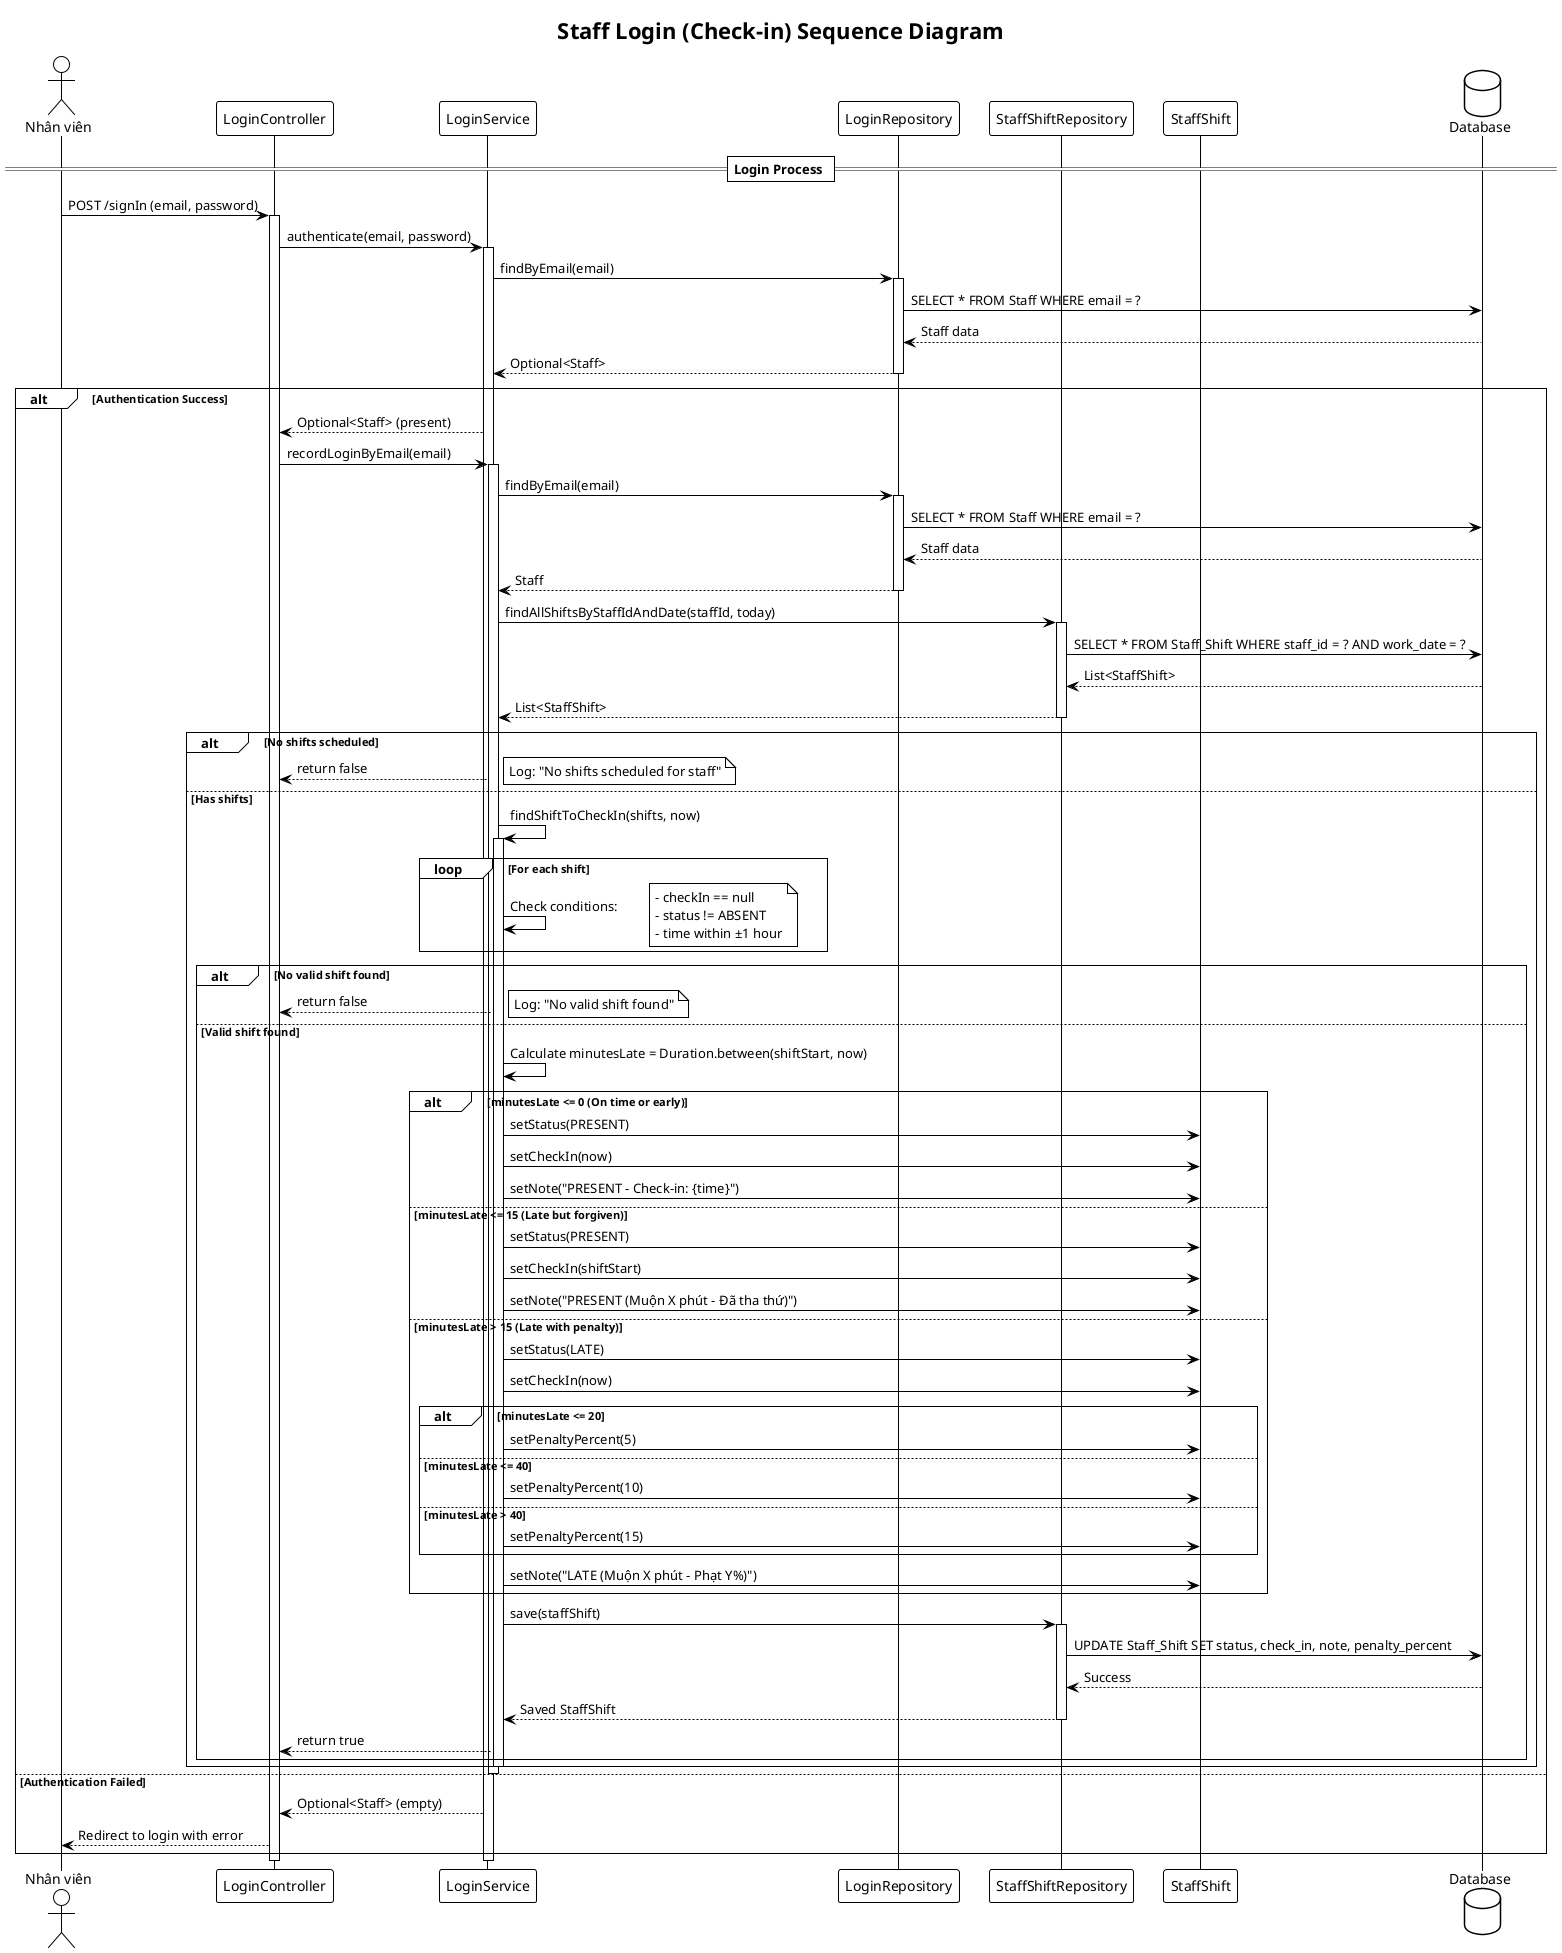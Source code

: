 @startuml Login Sequence Diagram
!theme plain
title Staff Login (Check-in) Sequence Diagram

actor Staff as "Nhân viên"
participant "LoginController" as LC
participant "LoginService" as LS
participant "LoginRepository" as LR
participant "StaffShiftRepository" as SSR
participant "StaffShift" as SS
database "Database" as DB

== Login Process ==

Staff -> LC: POST /signIn (email, password)
activate LC

LC -> LS: authenticate(email, password)
activate LS

LS -> LR: findByEmail(email)
activate LR
LR -> DB: SELECT * FROM Staff WHERE email = ?
DB --> LR: Staff data
LR --> LS: Optional<Staff>
deactivate LR

alt Authentication Success
    LS --> LC: Optional<Staff> (present)
    LC -> LS: recordLoginByEmail(email)
    activate LS
    
    LS -> LR: findByEmail(email)
    activate LR
    LR -> DB: SELECT * FROM Staff WHERE email = ?
    DB --> LR: Staff data
    LR --> LS: Staff
    deactivate LR
    
    LS -> SSR: findAllShiftsByStaffIdAndDate(staffId, today)
    activate SSR
    SSR -> DB: SELECT * FROM Staff_Shift WHERE staff_id = ? AND work_date = ?
    DB --> SSR: List<StaffShift>
    SSR --> LS: List<StaffShift>
    deactivate SSR
    
    alt No shifts scheduled
        LS --> LC: return false
        note right: Log: "No shifts scheduled for staff"
    else Has shifts
        LS -> LS: findShiftToCheckIn(shifts, now)
        activate LS
        
        loop For each shift
            LS -> LS: Check conditions:
            note right: - checkIn == null\n- status != ABSENT\n- time within ±1 hour
        end
        
        alt No valid shift found
            LS --> LC: return false
            note right: Log: "No valid shift found"
        else Valid shift found
            LS -> LS: Calculate minutesLate = Duration.between(shiftStart, now)
            
            alt minutesLate <= 0 (On time or early)
                LS -> SS: setStatus(PRESENT)
                LS -> SS: setCheckIn(now)
                LS -> SS: setNote("PRESENT - Check-in: {time}")
                
            else minutesLate <= 15 (Late but forgiven)
                LS -> SS: setStatus(PRESENT)
                LS -> SS: setCheckIn(shiftStart)
                LS -> SS: setNote("PRESENT (Muộn X phút - Đã tha thứ)")
                
            else minutesLate > 15 (Late with penalty)
                LS -> SS: setStatus(LATE)
                LS -> SS: setCheckIn(now)
                
                alt minutesLate <= 20
                    LS -> SS: setPenaltyPercent(5)
                else minutesLate <= 40
                    LS -> SS: setPenaltyPercent(10)
                else minutesLate > 40
                    LS -> SS: setPenaltyPercent(15)
                end
                
                LS -> SS: setNote("LATE (Muộn X phút - Phạt Y%)")
            end
            
            LS -> SSR: save(staffShift)
            activate SSR
            SSR -> DB: UPDATE Staff_Shift SET status, check_in, note, penalty_percent
            DB --> SSR: Success
            SSR --> LS: Saved StaffShift
            deactivate SSR
            
            LS --> LC: return true
        end
        deactivate LS
    end
    deactivate LS
    
else Authentication Failed
    LS --> LC: Optional<Staff> (empty)
    LC --> Staff: Redirect to login with error
end

deactivate LS
deactivate LC

@enduml
